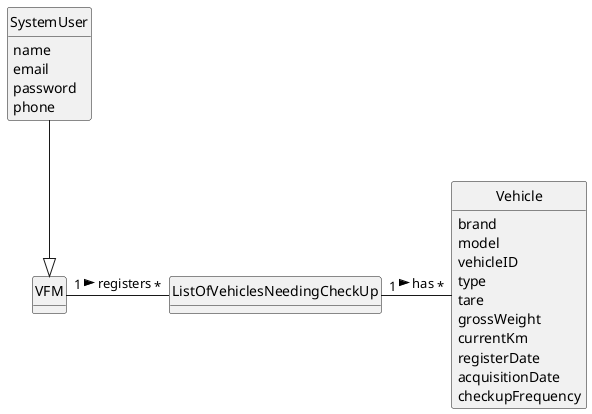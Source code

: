 @startuml
skinparam monochrome true
skinparam packageStyle rectangle
skinparam shadowing false

skinparam classAttributeIconSize 0

hide circle
hide methods


class SystemUser {
    name
    email
    password
    phone

}


class VFM {
}

class ListOfVehiclesNeedingCheckUp {
}

class Vehicle {
   brand
   model
   vehicleID
   type
   tare
   grossWeight
   currentKm
   registerDate
   acquisitionDate
   checkupFrequency
}


ListOfVehiclesNeedingCheckUp "1" - "*" Vehicle : has >
SystemUser --|> VFM
VFM "1" - "*" ListOfVehiclesNeedingCheckUp: registers >
@enduml